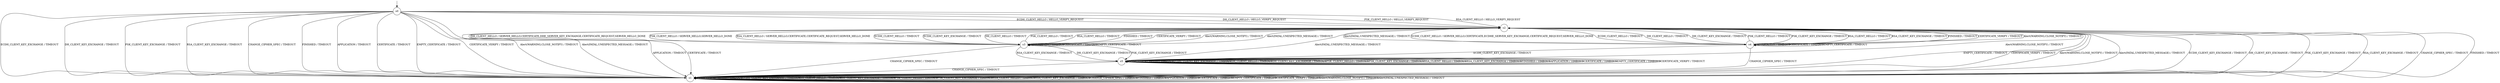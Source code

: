 digraph g {

	s0 [shape="circle" label="s0"];
	s1 [shape="circle" label="s1"];
	s2 [shape="circle" label="s2"];
	s3 [shape="circle" label="s3"];
	s4 [shape="circle" label="s4"];
	s5 [shape="circle" label="s5"];
	s0 -> s2 [label="ECDH_CLIENT_HELLO / HELLO_VERIFY_REQUEST"];
	s0 -> s1 [label="ECDH_CLIENT_KEY_EXCHANGE / TIMEOUT"];
	s0 -> s2 [label="DH_CLIENT_HELLO / HELLO_VERIFY_REQUEST"];
	s0 -> s1 [label="DH_CLIENT_KEY_EXCHANGE / TIMEOUT"];
	s0 -> s2 [label="PSK_CLIENT_HELLO / HELLO_VERIFY_REQUEST"];
	s0 -> s1 [label="PSK_CLIENT_KEY_EXCHANGE / TIMEOUT"];
	s0 -> s2 [label="RSA_CLIENT_HELLO / HELLO_VERIFY_REQUEST"];
	s0 -> s1 [label="RSA_CLIENT_KEY_EXCHANGE / TIMEOUT"];
	s0 -> s1 [label="CHANGE_CIPHER_SPEC / TIMEOUT"];
	s0 -> s1 [label="FINISHED / TIMEOUT"];
	s0 -> s1 [label="APPLICATION / TIMEOUT"];
	s0 -> s1 [label="CERTIFICATE / TIMEOUT"];
	s0 -> s1 [label="EMPTY_CERTIFICATE / TIMEOUT"];
	s0 -> s1 [label="CERTIFICATE_VERIFY / TIMEOUT"];
	s0 -> s1 [label="Alert(WARNING,CLOSE_NOTIFY) / TIMEOUT"];
	s0 -> s1 [label="Alert(FATAL,UNEXPECTED_MESSAGE) / TIMEOUT"];
	s1 -> s1 [label="ECDH_CLIENT_HELLO / TIMEOUT"];
	s1 -> s1 [label="ECDH_CLIENT_KEY_EXCHANGE / TIMEOUT"];
	s1 -> s1 [label="DH_CLIENT_HELLO / TIMEOUT"];
	s1 -> s1 [label="DH_CLIENT_KEY_EXCHANGE / TIMEOUT"];
	s1 -> s1 [label="PSK_CLIENT_HELLO / TIMEOUT"];
	s1 -> s1 [label="PSK_CLIENT_KEY_EXCHANGE / TIMEOUT"];
	s1 -> s1 [label="RSA_CLIENT_HELLO / TIMEOUT"];
	s1 -> s1 [label="RSA_CLIENT_KEY_EXCHANGE / TIMEOUT"];
	s1 -> s1 [label="CHANGE_CIPHER_SPEC / TIMEOUT"];
	s1 -> s1 [label="FINISHED / TIMEOUT"];
	s1 -> s1 [label="APPLICATION / TIMEOUT"];
	s1 -> s1 [label="CERTIFICATE / TIMEOUT"];
	s1 -> s1 [label="EMPTY_CERTIFICATE / TIMEOUT"];
	s1 -> s1 [label="CERTIFICATE_VERIFY / TIMEOUT"];
	s1 -> s1 [label="Alert(WARNING,CLOSE_NOTIFY) / TIMEOUT"];
	s1 -> s1 [label="Alert(FATAL,UNEXPECTED_MESSAGE) / TIMEOUT"];
	s2 -> s4 [label="ECDH_CLIENT_HELLO / SERVER_HELLO,CERTIFICATE,ECDHE_SERVER_KEY_EXCHANGE,CERTIFICATE_REQUEST,SERVER_HELLO_DONE"];
	s2 -> s1 [label="ECDH_CLIENT_KEY_EXCHANGE / TIMEOUT"];
	s2 -> s3 [label="DH_CLIENT_HELLO / SERVER_HELLO,CERTIFICATE,DHE_SERVER_KEY_EXCHANGE,CERTIFICATE_REQUEST,SERVER_HELLO_DONE"];
	s2 -> s1 [label="DH_CLIENT_KEY_EXCHANGE / TIMEOUT"];
	s2 -> s3 [label="PSK_CLIENT_HELLO / SERVER_HELLO,SERVER_HELLO_DONE"];
	s2 -> s1 [label="PSK_CLIENT_KEY_EXCHANGE / TIMEOUT"];
	s2 -> s3 [label="RSA_CLIENT_HELLO / SERVER_HELLO,CERTIFICATE,CERTIFICATE_REQUEST,SERVER_HELLO_DONE"];
	s2 -> s1 [label="RSA_CLIENT_KEY_EXCHANGE / TIMEOUT"];
	s2 -> s1 [label="CHANGE_CIPHER_SPEC / TIMEOUT"];
	s2 -> s1 [label="FINISHED / TIMEOUT"];
	s2 -> s1 [label="APPLICATION / TIMEOUT"];
	s2 -> s1 [label="CERTIFICATE / TIMEOUT"];
	s2 -> s1 [label="EMPTY_CERTIFICATE / TIMEOUT"];
	s2 -> s1 [label="CERTIFICATE_VERIFY / TIMEOUT"];
	s2 -> s1 [label="Alert(WARNING,CLOSE_NOTIFY) / TIMEOUT"];
	s2 -> s1 [label="Alert(FATAL,UNEXPECTED_MESSAGE) / TIMEOUT"];
	s3 -> s2 [label="ECDH_CLIENT_HELLO / TIMEOUT"];
	s3 -> s2 [label="ECDH_CLIENT_KEY_EXCHANGE / TIMEOUT"];
	s3 -> s2 [label="DH_CLIENT_HELLO / TIMEOUT"];
	s3 -> s5 [label="DH_CLIENT_KEY_EXCHANGE / TIMEOUT"];
	s3 -> s2 [label="PSK_CLIENT_HELLO / TIMEOUT"];
	s3 -> s5 [label="PSK_CLIENT_KEY_EXCHANGE / TIMEOUT"];
	s3 -> s2 [label="RSA_CLIENT_HELLO / TIMEOUT"];
	s3 -> s5 [label="RSA_CLIENT_KEY_EXCHANGE / TIMEOUT"];
	s3 -> s1 [label="CHANGE_CIPHER_SPEC / TIMEOUT"];
	s3 -> s2 [label="FINISHED / TIMEOUT"];
	s3 -> s3 [label="APPLICATION / TIMEOUT"];
	s3 -> s3 [label="CERTIFICATE / TIMEOUT"];
	s3 -> s3 [label="EMPTY_CERTIFICATE / TIMEOUT"];
	s3 -> s2 [label="CERTIFICATE_VERIFY / TIMEOUT"];
	s3 -> s2 [label="Alert(WARNING,CLOSE_NOTIFY) / TIMEOUT"];
	s3 -> s2 [label="Alert(FATAL,UNEXPECTED_MESSAGE) / TIMEOUT"];
	s4 -> s2 [label="ECDH_CLIENT_HELLO / TIMEOUT"];
	s4 -> s5 [label="ECDH_CLIENT_KEY_EXCHANGE / TIMEOUT"];
	s4 -> s2 [label="DH_CLIENT_HELLO / TIMEOUT"];
	s4 -> s2 [label="DH_CLIENT_KEY_EXCHANGE / TIMEOUT"];
	s4 -> s2 [label="PSK_CLIENT_HELLO / TIMEOUT"];
	s4 -> s2 [label="PSK_CLIENT_KEY_EXCHANGE / TIMEOUT"];
	s4 -> s2 [label="RSA_CLIENT_HELLO / TIMEOUT"];
	s4 -> s2 [label="RSA_CLIENT_KEY_EXCHANGE / TIMEOUT"];
	s4 -> s1 [label="CHANGE_CIPHER_SPEC / TIMEOUT"];
	s4 -> s2 [label="FINISHED / TIMEOUT"];
	s4 -> s4 [label="APPLICATION / TIMEOUT"];
	s4 -> s4 [label="CERTIFICATE / TIMEOUT"];
	s4 -> s4 [label="EMPTY_CERTIFICATE / TIMEOUT"];
	s4 -> s2 [label="CERTIFICATE_VERIFY / TIMEOUT"];
	s4 -> s2 [label="Alert(WARNING,CLOSE_NOTIFY) / TIMEOUT"];
	s4 -> s2 [label="Alert(FATAL,UNEXPECTED_MESSAGE) / TIMEOUT"];
	s5 -> s5 [label="ECDH_CLIENT_HELLO / TIMEOUT"];
	s5 -> s5 [label="ECDH_CLIENT_KEY_EXCHANGE / TIMEOUT"];
	s5 -> s5 [label="DH_CLIENT_HELLO / TIMEOUT"];
	s5 -> s5 [label="DH_CLIENT_KEY_EXCHANGE / TIMEOUT"];
	s5 -> s5 [label="PSK_CLIENT_HELLO / TIMEOUT"];
	s5 -> s5 [label="PSK_CLIENT_KEY_EXCHANGE / TIMEOUT"];
	s5 -> s5 [label="RSA_CLIENT_HELLO / TIMEOUT"];
	s5 -> s5 [label="RSA_CLIENT_KEY_EXCHANGE / TIMEOUT"];
	s5 -> s1 [label="CHANGE_CIPHER_SPEC / TIMEOUT"];
	s5 -> s5 [label="FINISHED / TIMEOUT"];
	s5 -> s5 [label="APPLICATION / TIMEOUT"];
	s5 -> s5 [label="CERTIFICATE / TIMEOUT"];
	s5 -> s5 [label="EMPTY_CERTIFICATE / TIMEOUT"];
	s5 -> s5 [label="CERTIFICATE_VERIFY / TIMEOUT"];
	s5 -> s2 [label="Alert(WARNING,CLOSE_NOTIFY) / TIMEOUT"];
	s5 -> s2 [label="Alert(FATAL,UNEXPECTED_MESSAGE) / TIMEOUT"];

__start0 [label="" shape="none" width="0" height="0"];
__start0 -> s0;

}
